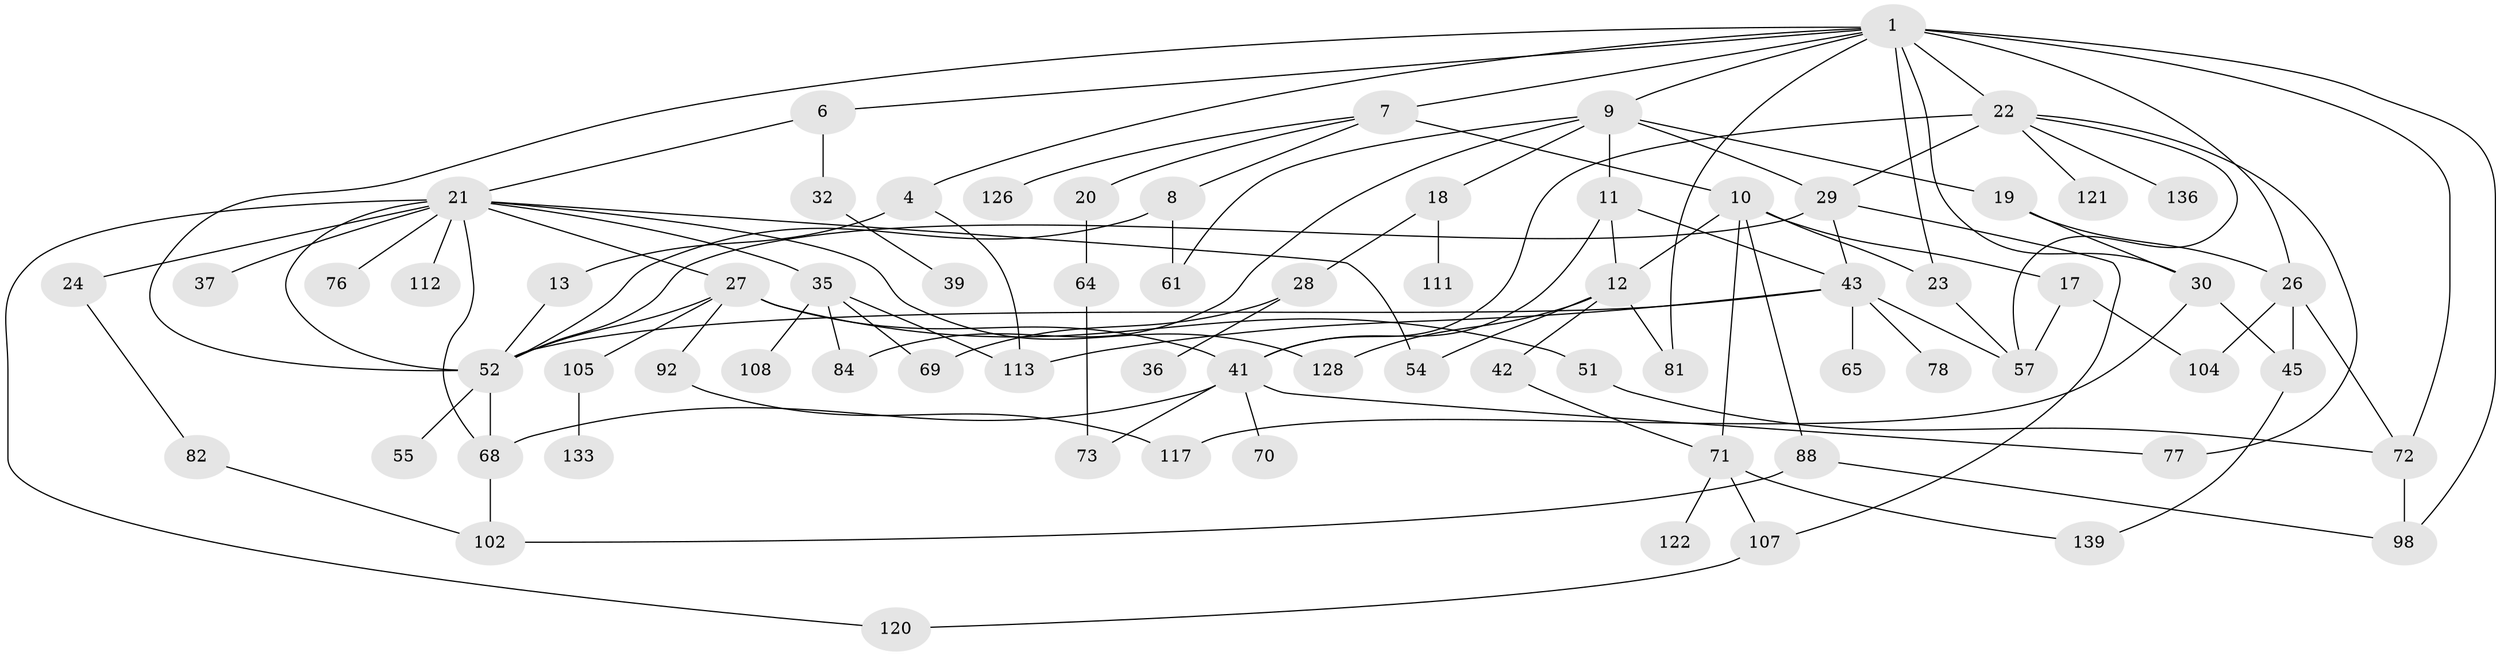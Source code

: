 // original degree distribution, {5: 0.0763888888888889, 6: 0.034722222222222224, 3: 0.1736111111111111, 4: 0.09722222222222222, 2: 0.3680555555555556, 8: 0.013888888888888888, 7: 0.013888888888888888, 1: 0.2222222222222222}
// Generated by graph-tools (version 1.1) at 2025/13/03/09/25 04:13:39]
// undirected, 72 vertices, 113 edges
graph export_dot {
graph [start="1"]
  node [color=gray90,style=filled];
  1 [super="+2+3+44"];
  4 [super="+124"];
  6;
  7;
  8;
  9 [super="+14"];
  10;
  11;
  12 [super="+40+16+15"];
  13;
  17 [super="+89"];
  18;
  19 [super="+59"];
  20 [super="+31"];
  21 [super="+34+75"];
  22 [super="+25+96"];
  23 [super="+106"];
  24 [super="+100"];
  26 [super="+67"];
  27 [super="+63+123+95+50"];
  28;
  29 [super="+38"];
  30 [super="+137+47"];
  32;
  35;
  36 [super="+48"];
  37;
  39;
  41 [super="+46+56"];
  42 [super="+58"];
  43 [super="+99+129"];
  45 [super="+49"];
  51;
  52 [super="+85+53"];
  54;
  55;
  57 [super="+118+60+80"];
  61 [super="+83+87"];
  64 [super="+66"];
  65;
  68 [super="+134+86+127+130"];
  69 [super="+74"];
  70;
  71 [super="+115"];
  72 [super="+101"];
  73;
  76;
  77 [super="+79"];
  78 [super="+125"];
  81;
  82;
  84 [super="+93"];
  88;
  92;
  98 [super="+103"];
  102;
  104;
  105;
  107 [super="+140"];
  108;
  111 [super="+116"];
  112;
  113 [super="+119"];
  117;
  120 [super="+144"];
  121;
  122;
  126 [super="+135"];
  128;
  133;
  136;
  139;
  1 -- 9;
  1 -- 98;
  1 -- 7 [weight=2];
  1 -- 22 [weight=3];
  1 -- 6;
  1 -- 52;
  1 -- 4;
  1 -- 81;
  1 -- 23;
  1 -- 26;
  1 -- 30;
  1 -- 72;
  4 -- 13;
  4 -- 113;
  6 -- 21;
  6 -- 32;
  7 -- 8;
  7 -- 10;
  7 -- 20;
  7 -- 126;
  8 -- 61;
  8 -- 52;
  9 -- 11;
  9 -- 18;
  9 -- 19;
  9 -- 84;
  9 -- 61;
  9 -- 29;
  10 -- 12;
  10 -- 17;
  10 -- 71;
  10 -- 88;
  10 -- 23;
  11 -- 41;
  11 -- 43;
  11 -- 12;
  12 -- 81;
  12 -- 128;
  12 -- 42;
  12 -- 54;
  13 -- 52;
  17 -- 104;
  17 -- 57;
  18 -- 28;
  18 -- 111;
  19 -- 30;
  19 -- 26;
  20 -- 64;
  21 -- 24;
  21 -- 27;
  21 -- 35;
  21 -- 37;
  21 -- 112;
  21 -- 68;
  21 -- 54;
  21 -- 120;
  21 -- 76;
  21 -- 128;
  21 -- 52;
  22 -- 41;
  22 -- 121;
  22 -- 136;
  22 -- 57;
  22 -- 29 [weight=2];
  22 -- 77;
  23 -- 57;
  24 -- 82;
  26 -- 72;
  26 -- 104;
  26 -- 45;
  27 -- 51;
  27 -- 92;
  27 -- 41;
  27 -- 105;
  27 -- 52;
  28 -- 36;
  28 -- 69;
  29 -- 43;
  29 -- 52;
  29 -- 107;
  30 -- 45;
  30 -- 117;
  32 -- 39;
  35 -- 69;
  35 -- 84;
  35 -- 108;
  35 -- 113;
  41 -- 77;
  41 -- 70;
  41 -- 73;
  41 -- 68;
  42 -- 71;
  43 -- 57 [weight=3];
  43 -- 65;
  43 -- 78;
  43 -- 113;
  43 -- 52;
  45 -- 139;
  51 -- 72;
  52 -- 55;
  52 -- 68 [weight=2];
  64 -- 73;
  68 -- 102;
  71 -- 122;
  71 -- 107;
  71 -- 139;
  72 -- 98;
  82 -- 102;
  88 -- 102;
  88 -- 98;
  92 -- 117;
  105 -- 133;
  107 -- 120;
}
